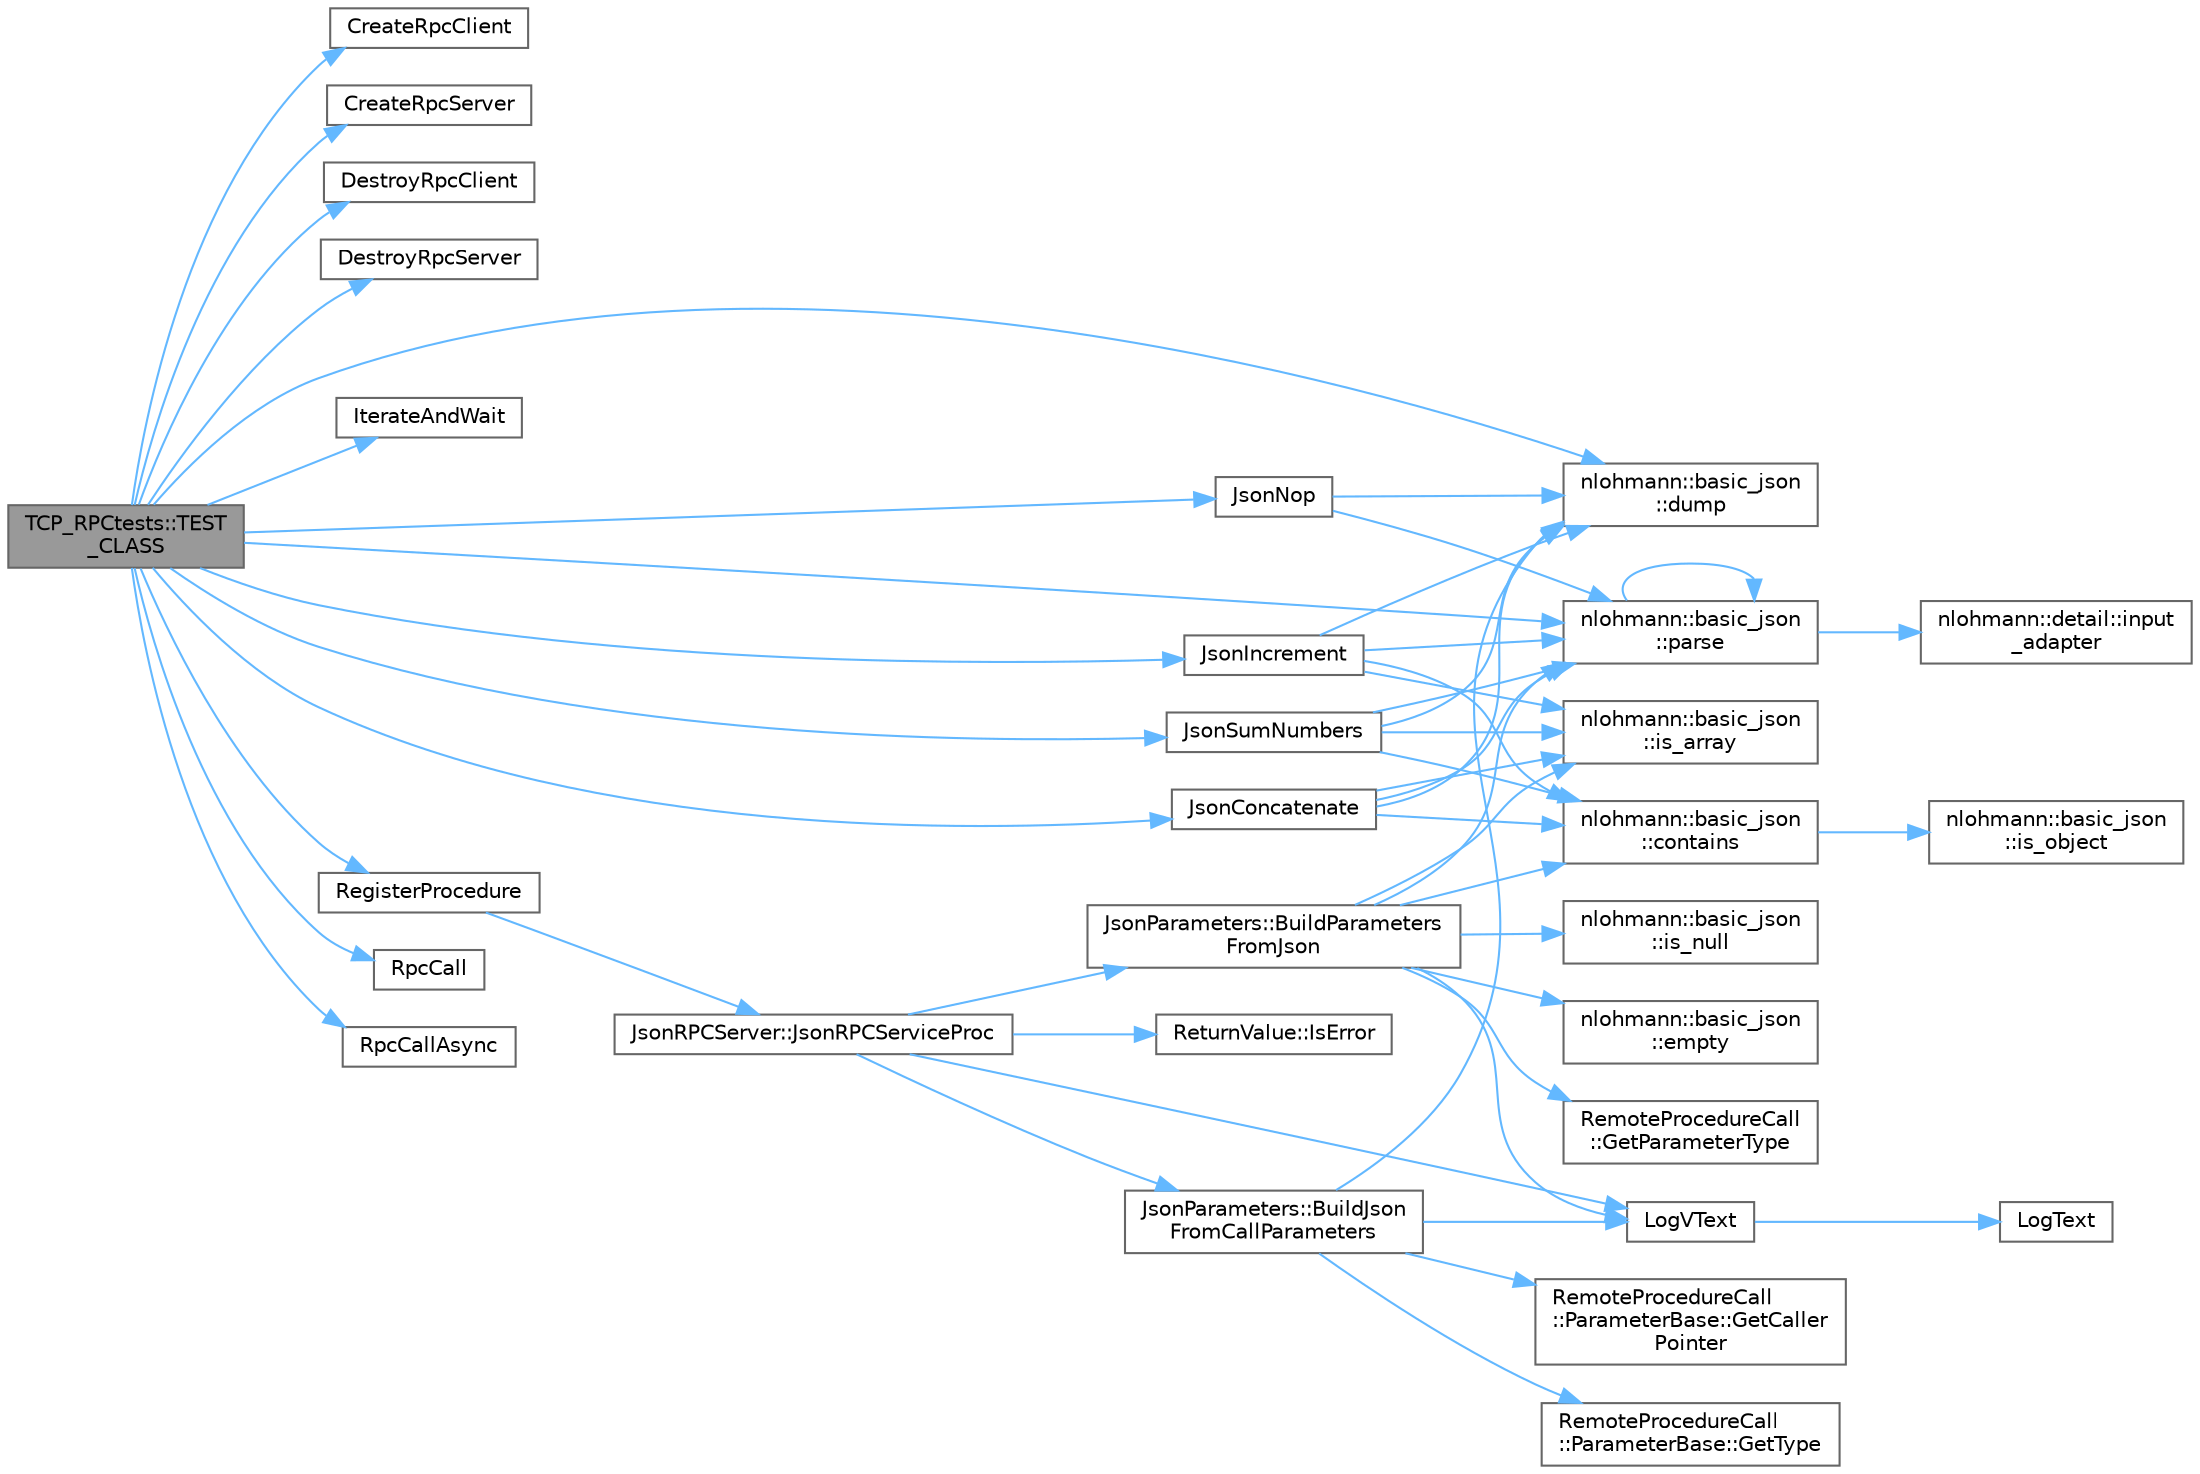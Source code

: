 digraph "TCP_RPCtests::TEST_CLASS"
{
 // LATEX_PDF_SIZE
  bgcolor="transparent";
  edge [fontname=Helvetica,fontsize=10,labelfontname=Helvetica,labelfontsize=10];
  node [fontname=Helvetica,fontsize=10,shape=box,height=0.2,width=0.4];
  rankdir="LR";
  Node1 [id="Node000001",label="TCP_RPCtests::TEST\l_CLASS",height=0.2,width=0.4,color="gray40", fillcolor="grey60", style="filled", fontcolor="black",tooltip=" "];
  Node1 -> Node2 [id="edge1_Node000001_Node000002",color="steelblue1",style="solid",tooltip=" "];
  Node2 [id="Node000002",label="CreateRpcClient",height=0.2,width=0.4,color="grey40", fillcolor="white", style="filled",URL="$_json_r_p_c_client_8cpp.html#aef7ade76bb9600771330f6e1107157da",tooltip=" "];
  Node1 -> Node3 [id="edge2_Node000001_Node000003",color="steelblue1",style="solid",tooltip=" "];
  Node3 [id="Node000003",label="CreateRpcServer",height=0.2,width=0.4,color="grey40", fillcolor="white", style="filled",URL="$_json_r_p_c_server_8cpp.html#a1d03c6f80cdb148bc589978dee415fa3",tooltip=" "];
  Node1 -> Node4 [id="edge3_Node000001_Node000004",color="steelblue1",style="solid",tooltip=" "];
  Node4 [id="Node000004",label="DestroyRpcClient",height=0.2,width=0.4,color="grey40", fillcolor="white", style="filled",URL="$_json_r_p_c_client_8cpp.html#af464935d7a7c39cbbb822aba79734528",tooltip=" "];
  Node1 -> Node5 [id="edge4_Node000001_Node000005",color="steelblue1",style="solid",tooltip=" "];
  Node5 [id="Node000005",label="DestroyRpcServer",height=0.2,width=0.4,color="grey40", fillcolor="white", style="filled",URL="$_json_r_p_c_server_8cpp.html#a75e78c74c600a583372b9bca5bcded11",tooltip=" "];
  Node1 -> Node6 [id="edge5_Node000001_Node000006",color="steelblue1",style="solid",tooltip=" "];
  Node6 [id="Node000006",label="nlohmann::basic_json\l::dump",height=0.2,width=0.4,color="grey40", fillcolor="white", style="filled",URL="$classnlohmann_1_1basic__json.html#a476756fb08e7f2416aad116d137977f4",tooltip="serialization"];
  Node1 -> Node7 [id="edge6_Node000001_Node000007",color="steelblue1",style="solid",tooltip=" "];
  Node7 [id="Node000007",label="IterateAndWait",height=0.2,width=0.4,color="grey40", fillcolor="white", style="filled",URL="$_json_r_p_c_server_8cpp.html#a93e106d2e46013c12ae1f1f12f163649",tooltip=" "];
  Node1 -> Node8 [id="edge7_Node000001_Node000008",color="steelblue1",style="solid",tooltip=" "];
  Node8 [id="Node000008",label="JsonConcatenate",height=0.2,width=0.4,color="grey40", fillcolor="white", style="filled",URL="$_remote_procedures_8cpp.html#af0650544201492bd60d3845310ee5c07",tooltip=" "];
  Node8 -> Node9 [id="edge8_Node000008_Node000009",color="steelblue1",style="solid",tooltip=" "];
  Node9 [id="Node000009",label="nlohmann::basic_json\l::contains",height=0.2,width=0.4,color="grey40", fillcolor="white", style="filled",URL="$classnlohmann_1_1basic__json.html#a02c9bc4d0f33b7dec20b2798301d6971",tooltip="check the existence of an element in a JSON object"];
  Node9 -> Node10 [id="edge9_Node000009_Node000010",color="steelblue1",style="solid",tooltip=" "];
  Node10 [id="Node000010",label="nlohmann::basic_json\l::is_object",height=0.2,width=0.4,color="grey40", fillcolor="white", style="filled",URL="$classnlohmann_1_1basic__json.html#a57e8411a770a6263d6d8f2116c37f3aa",tooltip="return whether value is an object"];
  Node8 -> Node6 [id="edge10_Node000008_Node000006",color="steelblue1",style="solid",tooltip=" "];
  Node8 -> Node11 [id="edge11_Node000008_Node000011",color="steelblue1",style="solid",tooltip=" "];
  Node11 [id="Node000011",label="nlohmann::basic_json\l::is_array",height=0.2,width=0.4,color="grey40", fillcolor="white", style="filled",URL="$classnlohmann_1_1basic__json.html#ab5b70d60a636b9c5e10f6c8caac60b9e",tooltip="return whether value is an array"];
  Node8 -> Node12 [id="edge12_Node000008_Node000012",color="steelblue1",style="solid",tooltip=" "];
  Node12 [id="Node000012",label="nlohmann::basic_json\l::parse",height=0.2,width=0.4,color="grey40", fillcolor="white", style="filled",URL="$classnlohmann_1_1basic__json.html#a15018ade392a844ea32d5188d1a0b9c6",tooltip="deserialize from a compatible input"];
  Node12 -> Node13 [id="edge13_Node000012_Node000013",color="steelblue1",style="solid",tooltip=" "];
  Node13 [id="Node000013",label="nlohmann::detail::input\l_adapter",height=0.2,width=0.4,color="grey40", fillcolor="white", style="filled",URL="$namespacenlohmann_1_1detail.html#a616a53cc3114fdc113fc44e6af4c3c7f",tooltip=" "];
  Node12 -> Node12 [id="edge14_Node000012_Node000012",color="steelblue1",style="solid",tooltip=" "];
  Node1 -> Node14 [id="edge15_Node000001_Node000014",color="steelblue1",style="solid",tooltip=" "];
  Node14 [id="Node000014",label="JsonIncrement",height=0.2,width=0.4,color="grey40", fillcolor="white", style="filled",URL="$_remote_procedures_8cpp.html#aab42a3b098db670a7ce2ed5d9d2bc625",tooltip=" "];
  Node14 -> Node9 [id="edge16_Node000014_Node000009",color="steelblue1",style="solid",tooltip=" "];
  Node14 -> Node6 [id="edge17_Node000014_Node000006",color="steelblue1",style="solid",tooltip=" "];
  Node14 -> Node11 [id="edge18_Node000014_Node000011",color="steelblue1",style="solid",tooltip=" "];
  Node14 -> Node12 [id="edge19_Node000014_Node000012",color="steelblue1",style="solid",tooltip=" "];
  Node1 -> Node15 [id="edge20_Node000001_Node000015",color="steelblue1",style="solid",tooltip=" "];
  Node15 [id="Node000015",label="JsonNop",height=0.2,width=0.4,color="grey40", fillcolor="white", style="filled",URL="$_remote_procedures_8cpp.html#abd3562c9ac2aeeef3dd8858944e141c5",tooltip=" "];
  Node15 -> Node6 [id="edge21_Node000015_Node000006",color="steelblue1",style="solid",tooltip=" "];
  Node15 -> Node12 [id="edge22_Node000015_Node000012",color="steelblue1",style="solid",tooltip=" "];
  Node1 -> Node16 [id="edge23_Node000001_Node000016",color="steelblue1",style="solid",tooltip=" "];
  Node16 [id="Node000016",label="JsonSumNumbers",height=0.2,width=0.4,color="grey40", fillcolor="white", style="filled",URL="$_remote_procedures_8cpp.html#ac561f36f4f1ee4f8206db139569d1e34",tooltip=" "];
  Node16 -> Node9 [id="edge24_Node000016_Node000009",color="steelblue1",style="solid",tooltip=" "];
  Node16 -> Node6 [id="edge25_Node000016_Node000006",color="steelblue1",style="solid",tooltip=" "];
  Node16 -> Node11 [id="edge26_Node000016_Node000011",color="steelblue1",style="solid",tooltip=" "];
  Node16 -> Node12 [id="edge27_Node000016_Node000012",color="steelblue1",style="solid",tooltip=" "];
  Node1 -> Node12 [id="edge28_Node000001_Node000012",color="steelblue1",style="solid",tooltip=" "];
  Node1 -> Node17 [id="edge29_Node000001_Node000017",color="steelblue1",style="solid",tooltip=" "];
  Node17 [id="Node000017",label="RegisterProcedure",height=0.2,width=0.4,color="grey40", fillcolor="white", style="filled",URL="$_json_r_p_c_server_8cpp.html#a05f72251dab2a463c9a75516c4fef5c5",tooltip=" "];
  Node17 -> Node18 [id="edge30_Node000017_Node000018",color="steelblue1",style="solid",tooltip=" "];
  Node18 [id="Node000018",label="JsonRPCServer::JsonRPCServiceProc",height=0.2,width=0.4,color="grey40", fillcolor="white", style="filled",URL="$class_json_r_p_c_server.html#a459482b663a03985fcf39375c9329a30",tooltip=" "];
  Node18 -> Node19 [id="edge31_Node000018_Node000019",color="steelblue1",style="solid",tooltip=" "];
  Node19 [id="Node000019",label="JsonParameters::BuildJson\lFromCallParameters",height=0.2,width=0.4,color="grey40", fillcolor="white", style="filled",URL="$class_json_parameters.html#af6f93c37749380ba28bc1076c4cd2744",tooltip=" "];
  Node19 -> Node6 [id="edge32_Node000019_Node000006",color="steelblue1",style="solid",tooltip=" "];
  Node19 -> Node20 [id="edge33_Node000019_Node000020",color="steelblue1",style="solid",tooltip=" "];
  Node20 [id="Node000020",label="RemoteProcedureCall\l::ParameterBase::GetCaller\lPointer",height=0.2,width=0.4,color="grey40", fillcolor="white", style="filled",URL="$class_remote_procedure_call_1_1_parameter_base.html#a5f1a6ec5ac473df55bd55826ba9b6885",tooltip=" "];
  Node19 -> Node21 [id="edge34_Node000019_Node000021",color="steelblue1",style="solid",tooltip=" "];
  Node21 [id="Node000021",label="RemoteProcedureCall\l::ParameterBase::GetType",height=0.2,width=0.4,color="grey40", fillcolor="white", style="filled",URL="$class_remote_procedure_call_1_1_parameter_base.html#ac35bbc5d95a299ec15f9afc9b28526f1",tooltip=" "];
  Node19 -> Node22 [id="edge35_Node000019_Node000022",color="steelblue1",style="solid",tooltip=" "];
  Node22 [id="Node000022",label="LogVText",height=0.2,width=0.4,color="grey40", fillcolor="white", style="filled",URL="$log2reporter_8c.html#a5e1aa3e4ebff4a98212651cae466756e",tooltip=" "];
  Node22 -> Node23 [id="edge36_Node000022_Node000023",color="steelblue1",style="solid",tooltip=" "];
  Node23 [id="Node000023",label="LogText",height=0.2,width=0.4,color="grey40", fillcolor="white", style="filled",URL="$log2reporter_8c.html#adc647e2de83a0fbf4741a13e7a08d2b4",tooltip=" "];
  Node18 -> Node24 [id="edge37_Node000018_Node000024",color="steelblue1",style="solid",tooltip=" "];
  Node24 [id="Node000024",label="JsonParameters::BuildParameters\lFromJson",height=0.2,width=0.4,color="grey40", fillcolor="white", style="filled",URL="$class_json_parameters.html#af0c0b39d4698688e32c9bf1cf2575084",tooltip=" "];
  Node24 -> Node9 [id="edge38_Node000024_Node000009",color="steelblue1",style="solid",tooltip=" "];
  Node24 -> Node25 [id="edge39_Node000024_Node000025",color="steelblue1",style="solid",tooltip=" "];
  Node25 [id="Node000025",label="nlohmann::basic_json\l::empty",height=0.2,width=0.4,color="grey40", fillcolor="white", style="filled",URL="$classnlohmann_1_1basic__json.html#a5c99855f3e35ff35558cb46139b785f8",tooltip="checks whether the container is empty."];
  Node24 -> Node26 [id="edge40_Node000024_Node000026",color="steelblue1",style="solid",tooltip=" "];
  Node26 [id="Node000026",label="RemoteProcedureCall\l::GetParameterType",height=0.2,width=0.4,color="grey40", fillcolor="white", style="filled",URL="$class_remote_procedure_call.html#a47a40c401ffdc549517baec5addc967d",tooltip=" "];
  Node24 -> Node11 [id="edge41_Node000024_Node000011",color="steelblue1",style="solid",tooltip=" "];
  Node24 -> Node27 [id="edge42_Node000024_Node000027",color="steelblue1",style="solid",tooltip=" "];
  Node27 [id="Node000027",label="nlohmann::basic_json\l::is_null",height=0.2,width=0.4,color="grey40", fillcolor="white", style="filled",URL="$classnlohmann_1_1basic__json.html#aedc7afad96292b5ab61a2e0ad3067f5f",tooltip="return whether value is null"];
  Node24 -> Node22 [id="edge43_Node000024_Node000022",color="steelblue1",style="solid",tooltip=" "];
  Node24 -> Node12 [id="edge44_Node000024_Node000012",color="steelblue1",style="solid",tooltip=" "];
  Node18 -> Node28 [id="edge45_Node000018_Node000028",color="steelblue1",style="solid",tooltip=" "];
  Node28 [id="Node000028",label="ReturnValue::IsError",height=0.2,width=0.4,color="grey40", fillcolor="white", style="filled",URL="$class_return_value.html#a8191a2c1b417c55e336f350bcee26810",tooltip="Returns true if the ReturnValue carries an error. In this case, the T value shall not be used."];
  Node18 -> Node22 [id="edge46_Node000018_Node000022",color="steelblue1",style="solid",tooltip=" "];
  Node1 -> Node29 [id="edge47_Node000001_Node000029",color="steelblue1",style="solid",tooltip=" "];
  Node29 [id="Node000029",label="RpcCall",height=0.2,width=0.4,color="grey40", fillcolor="white", style="filled",URL="$_json_r_p_c_client_8cpp.html#adad599ef52fcc37f7eef86bfd6279d0f",tooltip=" "];
  Node1 -> Node30 [id="edge48_Node000001_Node000030",color="steelblue1",style="solid",tooltip=" "];
  Node30 [id="Node000030",label="RpcCallAsync",height=0.2,width=0.4,color="grey40", fillcolor="white", style="filled",URL="$_json_r_p_c_client_8cpp.html#a43bbb07acb4156c7bd21d32507d7348e",tooltip=" "];
}
